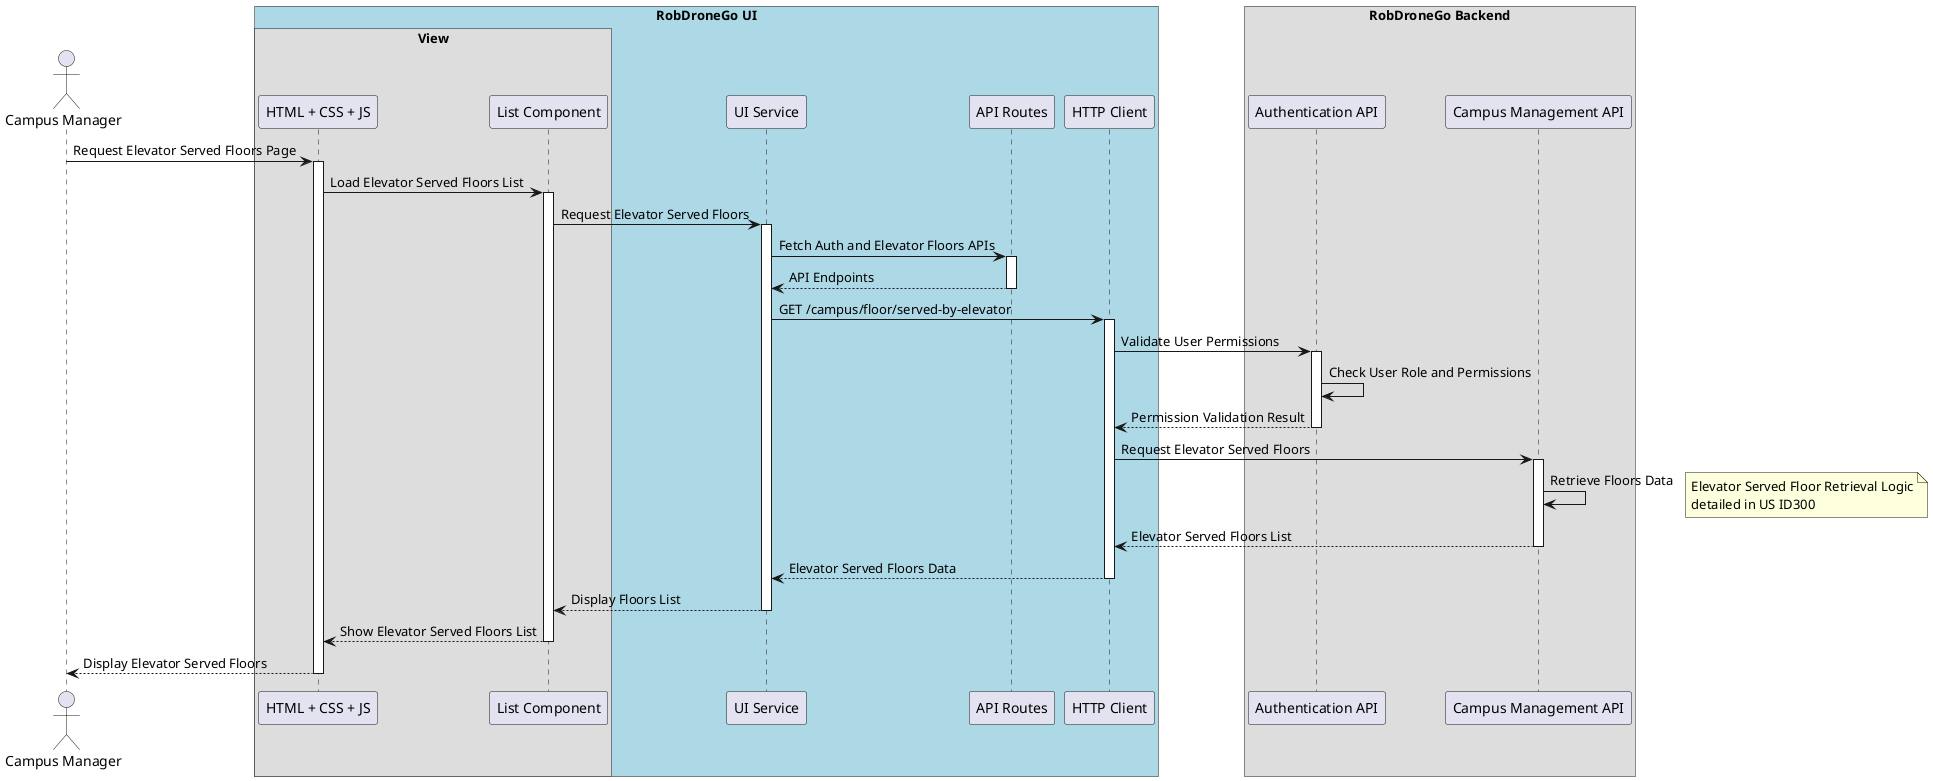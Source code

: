 @startuml SD Lv3

!pragma teoz true

actor "Campus Manager" as user
box "RobDroneGo UI" #LightBlue

    box "View"
        participant "HTML + CSS + JS" as FrontEnd
        participant "List Component" as List
    end box
    participant "UI Service" as UIService
    participant "API Routes" as API_ROUTES
    participant "HTTP Client" as HttpClient

end box
box "RobDroneGo Backend"
    participant "Authentication API" as AuthAPI
    participant "Campus Management API" as CampusAPI
end box


user -> FrontEnd : Request Elevator Served Floors Page
activate FrontEnd

    FrontEnd -> List : Load Elevator Served Floors List
    activate List

        List -> UIService : Request Elevator Served Floors
        activate UIService

            UIService -> API_ROUTES : Fetch Auth and Elevator Floors APIs
            activate API_ROUTES

            API_ROUTES --> UIService : API Endpoints
            deactivate API_ROUTES

            UIService -> HttpClient : GET /campus/floor/served-by-elevator
            activate HttpClient

                HttpClient -> AuthAPI : Validate User Permissions
                activate AuthAPI

                    AuthAPI -> AuthAPI : Check User Role and Permissions

                AuthAPI --> HttpClient : Permission Validation Result
                deactivate AuthAPI

                HttpClient -> CampusAPI : Request Elevator Served Floors
                activate CampusAPI

                    CampusAPI -> CampusAPI : Retrieve Floors Data
                    note right
                        Elevator Served Floor Retrieval Logic
                        detailed in US ID300
                    end note

                CampusAPI --> HttpClient : Elevator Served Floors List
                deactivate CampusAPI

            HttpClient --> UIService : Elevator Served Floors Data
            deactivate HttpClient

        UIService --> List : Display Floors List
        deactivate UIService

    List --> FrontEnd : Show Elevator Served Floors List
    deactivate List

FrontEnd --> user : Display Elevator Served Floors
deactivate FrontEnd

@enduml
